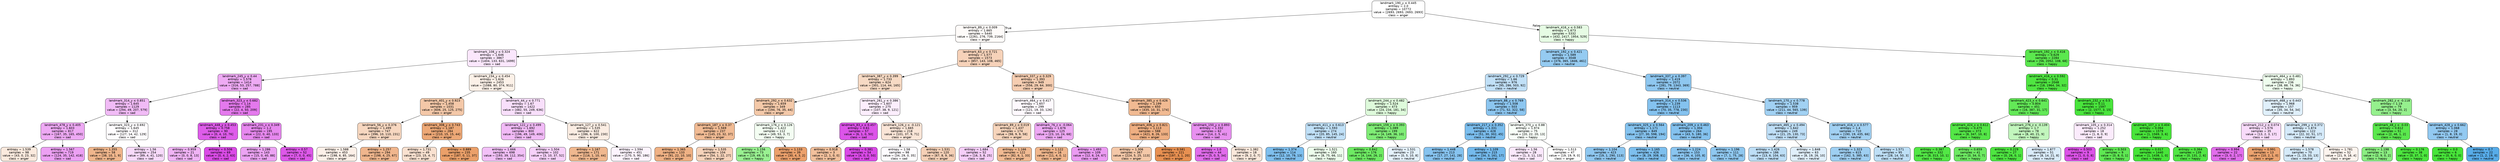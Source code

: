 digraph Tree {
node [shape=box, style="filled, rounded", color="black", fontname="helvetica"] ;
edge [fontname="helvetica"] ;
0 [label=<landmark_190_y &le; 0.445<br/>entropy = 2.0<br/>samples = 10772<br/>value = [2693, 2693, 2693, 2693]<br/>class = anger>, fillcolor="#ffffff"] ;
1 [label=<landmark_89_z &le; 0.009<br/>entropy = 1.665<br/>samples = 5440<br/>value = [2261, 276, 739, 2164]<br/>class = anger>, fillcolor="#fefbf9"] ;
0 -> 1 [labeldistance=2.5, labelangle=45, headlabel="True"] ;
2 [label=<landmark_108_y &le; 0.324<br/>entropy = 1.646<br/>samples = 3867<br/>value = [1404, 133, 631, 1699]<br/>class = sad>, fillcolor="#fae7fc"] ;
1 -> 2 ;
3 [label=<landmark_245_y &le; 0.44<br/>entropy = 1.578<br/>samples = 1414<br/>value = [316, 53, 257, 788]<br/>class = sad>, fillcolor="#eeaaf4"] ;
2 -> 3 ;
4 [label=<landmark_314_y &le; 0.851<br/>entropy = 1.645<br/>samples = 1129<br/>value = [294, 49, 207, 579]<br/>class = sad>, fillcolor="#f1bbf6"] ;
3 -> 4 ;
5 [label=<landmark_478_y &le; 0.405<br/>entropy = 1.603<br/>samples = 817<br/>value = [167, 35, 165, 450]<br/>class = sad>, fillcolor="#eea9f4"] ;
4 -> 5 ;
6 [label=<entropy = 1.539<br/>samples = 98<br/>value = [43, 0, 23, 32]<br/>class = anger>, fillcolor="#fbeade"] ;
5 -> 6 ;
7 [label=<entropy = 1.567<br/>samples = 719<br/>value = [124, 35, 142, 418]<br/>class = sad>, fillcolor="#eca0f3"] ;
5 -> 7 ;
8 [label=<landmark_323_y &le; 0.692<br/>entropy = 1.645<br/>samples = 312<br/>value = [127, 14, 42, 129]<br/>class = sad>, fillcolor="#fffdff"] ;
4 -> 8 ;
9 [label=<entropy = 1.355<br/>samples = 58<br/>value = [38, 10, 1, 9]<br/>class = anger>, fillcolor="#f0b68c"] ;
8 -> 9 ;
10 [label=<entropy = 1.56<br/>samples = 254<br/>value = [89, 4, 41, 120]<br/>class = sad>, fillcolor="#f7dafa"] ;
8 -> 10 ;
11 [label=<landmark_323_y &le; 0.682<br/>entropy = 1.14<br/>samples = 285<br/>value = [22, 4, 50, 209]<br/>class = sad>, fillcolor="#e479ed"] ;
3 -> 11 ;
12 [label=<landmark_448_y &le; 0.453<br/>entropy = 0.758<br/>samples = 90<br/>value = [0, 4, 10, 76]<br/>class = sad>, fillcolor="#de5cea"] ;
11 -> 12 ;
13 [label=<entropy = 0.959<br/>samples = 21<br/>value = [0, 0, 8, 13]<br/>class = sad>, fillcolor="#f0b3f5"] ;
12 -> 13 ;
14 [label=<entropy = 0.506<br/>samples = 69<br/>value = [0, 4, 2, 63]<br/>class = sad>, fillcolor="#db4be7"] ;
12 -> 14 ;
15 [label=<landmark_231_x &le; 0.349<br/>entropy = 1.2<br/>samples = 195<br/>value = [22, 0, 40, 133]<br/>class = sad>, fillcolor="#e788ef"] ;
11 -> 15 ;
16 [label=<entropy = 1.286<br/>samples = 143<br/>value = [15, 0, 40, 88]<br/>class = sad>, fillcolor="#eca3f3"] ;
15 -> 16 ;
17 [label=<entropy = 0.57<br/>samples = 52<br/>value = [7, 0, 0, 45]<br/>class = sad>, fillcolor="#dd58e9"] ;
15 -> 17 ;
18 [label=<landmark_234_y &le; 0.454<br/>entropy = 1.626<br/>samples = 2453<br/>value = [1088, 80, 374, 911]<br/>class = anger>, fillcolor="#fcf1e8"] ;
2 -> 18 ;
19 [label=<landmark_401_y &le; 0.923<br/>entropy = 1.458<br/>samples = 1031<br/>value = [606, 25, 125, 275]<br/>class = anger>, fillcolor="#f4c8a8"] ;
18 -> 19 ;
20 [label=<landmark_56_y &le; 0.376<br/>entropy = 1.499<br/>samples = 747<br/>value = [396, 10, 110, 231]<br/>class = anger>, fillcolor="#f7d7c0"] ;
19 -> 20 ;
21 [label=<entropy = 1.588<br/>samples = 453<br/>value = [198, 6, 85, 164]<br/>class = anger>, fillcolor="#fcf0e8"] ;
20 -> 21 ;
22 [label=<entropy = 1.257<br/>samples = 294<br/>value = [198, 4, 25, 67]<br/>class = anger>, fillcolor="#f0b68d"] ;
20 -> 22 ;
23 [label=<landmark_308_y &le; 0.743<br/>entropy = 1.187<br/>samples = 284<br/>value = [210, 15, 15, 44]<br/>class = anger>, fillcolor="#eda876"] ;
19 -> 23 ;
24 [label=<entropy = 1.731<br/>samples = 49<br/>value = [23, 15, 4, 7]<br/>class = anger>, fillcolor="#f9e1d0"] ;
23 -> 24 ;
25 [label=<entropy = 0.889<br/>samples = 235<br/>value = [187, 0, 11, 37]<br/>class = anger>, fillcolor="#eba069"] ;
23 -> 25 ;
26 [label=<landmark_44_y &le; 0.771<br/>entropy = 1.67<br/>samples = 1422<br/>value = [482, 55, 249, 636]<br/>class = sad>, fillcolor="#f8dffb"] ;
18 -> 26 ;
27 [label=<landmark_122_y &le; 0.499<br/>entropy = 1.692<br/>samples = 800<br/>value = [196, 49, 149, 406]<br/>class = sad>, fillcolor="#f1baf6"] ;
26 -> 27 ;
28 [label=<entropy = 1.666<br/>samples = 698<br/>value = [193, 39, 112, 354]<br/>class = sad>, fillcolor="#f2c0f7"] ;
27 -> 28 ;
29 [label=<entropy = 1.504<br/>samples = 102<br/>value = [3, 10, 37, 52]<br/>class = sad>, fillcolor="#f6d1f9"] ;
27 -> 29 ;
30 [label=<landmark_127_y &le; 0.541<br/>entropy = 1.535<br/>samples = 622<br/>value = [286, 6, 100, 230]<br/>class = anger>, fillcolor="#fbede3"] ;
26 -> 30 ;
31 [label=<entropy = 1.167<br/>samples = 171<br/>value = [116, 1, 10, 44]<br/>class = anger>, fillcolor="#f0b88f"] ;
30 -> 31 ;
32 [label=<entropy = 1.594<br/>samples = 451<br/>value = [170, 5, 90, 186]<br/>class = sad>, fillcolor="#fdf4fe"] ;
30 -> 32 ;
33 [label=<landmark_63_y &le; 0.721<br/>entropy = 1.577<br/>samples = 1573<br/>value = [857, 143, 108, 465]<br/>class = anger>, fillcolor="#f6d2b9"] ;
1 -> 33 ;
34 [label=<landmark_387_y &le; 0.399<br/>entropy = 1.733<br/>samples = 624<br/>value = [301, 114, 44, 165]<br/>class = anger>, fillcolor="#f7dac4"] ;
33 -> 34 ;
35 [label=<landmark_292_x &le; 0.632<br/>entropy = 1.659<br/>samples = 349<br/>value = [194, 76, 35, 44]<br/>class = anger>, fillcolor="#f4c9a9"] ;
34 -> 35 ;
36 [label=<landmark_187_x &le; 0.37<br/>entropy = 1.569<br/>samples = 237<br/>value = [145, 23, 32, 37]<br/>class = anger>, fillcolor="#f1bb94"] ;
35 -> 36 ;
37 [label=<entropy = 1.365<br/>samples = 133<br/>value = [91, 22, 10, 10]<br/>class = anger>, fillcolor="#efb184"] ;
36 -> 37 ;
38 [label=<entropy = 1.535<br/>samples = 104<br/>value = [54, 1, 22, 27]<br/>class = anger>, fillcolor="#f6d3ba"] ;
36 -> 38 ;
39 [label=<landmark_176_z &le; 0.126<br/>entropy = 1.422<br/>samples = 112<br/>value = [49, 53, 3, 7]<br/>class = happy>, fillcolor="#f3fdf2"] ;
35 -> 39 ;
40 [label=<entropy = 1.156<br/>samples = 73<br/>value = [19, 49, 0, 5]<br/>class = happy>, fillcolor="#99f191"] ;
39 -> 40 ;
41 [label=<entropy = 1.133<br/>samples = 39<br/>value = [30, 4, 3, 2]<br/>class = anger>, fillcolor="#eca16c"] ;
39 -> 41 ;
42 [label=<landmark_261_y &le; 0.386<br/>entropy = 1.607<br/>samples = 275<br/>value = [107, 38, 9, 121]<br/>class = sad>, fillcolor="#fceefd"] ;
34 -> 42 ;
43 [label=<landmark_83_x &le; 0.457<br/>entropy = 0.61<br/>samples = 57<br/>value = [6, 1, 0, 50]<br/>class = sad>, fillcolor="#dc54e9"] ;
42 -> 43 ;
44 [label=<entropy = 0.918<br/>samples = 3<br/>value = [2, 1, 0, 0]<br/>class = anger>, fillcolor="#f2c09c"] ;
43 -> 44 ;
45 [label=<entropy = 0.381<br/>samples = 54<br/>value = [4, 0, 0, 50]<br/>class = sad>, fillcolor="#da49e7"] ;
43 -> 45 ;
46 [label=<landmark_126_z &le; -0.121<br/>entropy = 1.665<br/>samples = 218<br/>value = [101, 37, 9, 71]<br/>class = anger>, fillcolor="#fae5d7"] ;
42 -> 46 ;
47 [label=<entropy = 1.58<br/>samples = 98<br/>value = [34, 29, 0, 35]<br/>class = sad>, fillcolor="#fefcff"] ;
46 -> 47 ;
48 [label=<entropy = 1.531<br/>samples = 120<br/>value = [67, 8, 9, 36]<br/>class = anger>, fillcolor="#f5d0b6"] ;
46 -> 48 ;
49 [label=<landmark_337_y &le; 0.329<br/>entropy = 1.393<br/>samples = 949<br/>value = [556, 29, 64, 300]<br/>class = anger>, fillcolor="#f5cdb1"] ;
33 -> 49 ;
50 [label=<landmark_464_y &le; 0.417<br/>entropy = 1.657<br/>samples = 299<br/>value = [121, 19, 33, 126]<br/>class = sad>, fillcolor="#fef9fe"] ;
49 -> 50 ;
51 [label=<landmark_89_z &le; 0.019<br/>entropy = 1.437<br/>samples = 174<br/>value = [98, 9, 9, 58]<br/>class = anger>, fillcolor="#f6d4bb"] ;
50 -> 51 ;
52 [label=<entropy = 1.684<br/>samples = 52<br/>value = [16, 3, 8, 25]<br/>class = sad>, fillcolor="#f5cef8"] ;
51 -> 52 ;
53 [label=<entropy = 1.166<br/>samples = 122<br/>value = [82, 6, 1, 33]<br/>class = anger>, fillcolor="#f1ba92"] ;
51 -> 53 ;
54 [label=<landmark_76_z &le; -0.064<br/>entropy = 1.676<br/>samples = 125<br/>value = [23, 10, 24, 68]<br/>class = sad>, fillcolor="#eea9f4"] ;
50 -> 54 ;
55 [label=<entropy = 1.122<br/>samples = 16<br/>value = [11, 4, 0, 1]<br/>class = anger>, fillcolor="#f0b68c"] ;
54 -> 55 ;
56 [label=<entropy = 1.493<br/>samples = 109<br/>value = [12, 6, 24, 67]<br/>class = sad>, fillcolor="#eb9bf2"] ;
54 -> 56 ;
57 [label=<landmark_385_y &le; 0.426<br/>entropy = 1.199<br/>samples = 650<br/>value = [435, 10, 31, 174]<br/>class = anger>, fillcolor="#f1ba92"] ;
49 -> 57 ;
58 [label=<landmark_406_y &le; 0.821<br/>entropy = 1.113<br/>samples = 588<br/>value = [421, 8, 26, 133]<br/>class = anger>, fillcolor="#efaf82"] ;
57 -> 58 ;
59 [label=<entropy = 1.306<br/>samples = 367<br/>value = [224, 5, 25, 113]<br/>class = anger>, fillcolor="#f4c8a8"] ;
58 -> 59 ;
60 [label=<entropy = 0.581<br/>samples = 221<br/>value = [197, 3, 1, 20]<br/>class = anger>, fillcolor="#e89051"] ;
58 -> 60 ;
61 [label=<landmark_150_y &le; 0.893<br/>entropy = 1.332<br/>samples = 62<br/>value = [14, 2, 5, 41]<br/>class = sad>, fillcolor="#e890f0"] ;
57 -> 61 ;
62 [label=<entropy = 1.0<br/>samples = 44<br/>value = [5, 0, 5, 34]<br/>class = sad>, fillcolor="#e16cec"] ;
61 -> 62 ;
63 [label=<entropy = 1.382<br/>samples = 18<br/>value = [9, 2, 0, 7]<br/>class = anger>, fillcolor="#fae8db"] ;
61 -> 63 ;
64 [label=<landmark_416_x &le; 0.583<br/>entropy = 1.673<br/>samples = 5332<br/>value = [432, 2417, 1954, 529]<br/>class = happy>, fillcolor="#e6fbe4"] ;
0 -> 64 [labeldistance=2.5, labelangle=-45, headlabel="False"] ;
65 [label=<landmark_192_x &le; 0.421<br/>entropy = 1.589<br/>samples = 3048<br/>value = [376, 365, 1846, 461]<br/>class = neutral>, fillcolor="#95cbf1"] ;
64 -> 65 ;
66 [label=<landmark_292_y &le; 0.729<br/>entropy = 1.66<br/>samples = 976<br/>value = [95, 286, 503, 92]<br/>class = neutral>, fillcolor="#c1e0f7"] ;
65 -> 66 ;
67 [label=<landmark_244_y &le; 0.482<br/>entropy = 1.524<br/>samples = 473<br/>value = [24, 234, 181, 34]<br/>class = happy>, fillcolor="#defadb"] ;
66 -> 67 ;
68 [label=<landmark_411_x &le; 0.613<br/>entropy = 1.593<br/>samples = 274<br/>value = [20, 85, 145, 24]<br/>class = neutral>, fillcolor="#c0e0f7"] ;
67 -> 68 ;
69 [label=<entropy = 1.374<br/>samples = 114<br/>value = [12, 10, 79, 13]<br/>class = neutral>, fillcolor="#7ebfee"] ;
68 -> 69 ;
70 [label=<entropy = 1.521<br/>samples = 160<br/>value = [8, 75, 66, 11]<br/>class = happy>, fillcolor="#edfdec"] ;
68 -> 70 ;
71 [label=<landmark_159_x &le; 0.393<br/>entropy = 1.089<br/>samples = 199<br/>value = [4, 149, 36, 10]<br/>class = happy>, fillcolor="#7fed76"] ;
67 -> 71 ;
72 [label=<entropy = 0.842<br/>samples = 176<br/>value = [4, 144, 26, 2]<br/>class = happy>, fillcolor="#6eeb63"] ;
71 -> 72 ;
73 [label=<entropy = 1.531<br/>samples = 23<br/>value = [0, 5, 10, 8]<br/>class = neutral>, fillcolor="#e5f2fc"] ;
71 -> 73 ;
74 [label=<landmark_88_y &le; 0.769<br/>entropy = 1.508<br/>samples = 503<br/>value = [71, 52, 322, 58]<br/>class = neutral>, fillcolor="#8cc6f0"] ;
66 -> 74 ;
75 [label=<landmark_217_x &le; 0.352<br/>entropy = 1.331<br/>samples = 428<br/>value = [51, 30, 302, 45]<br/>class = neutral>, fillcolor="#7bbeee"] ;
74 -> 75 ;
76 [label=<entropy = 1.448<br/>samples = 213<br/>value = [17, 27, 141, 28]<br/>class = neutral>, fillcolor="#86c3ef"] ;
75 -> 76 ;
77 [label=<entropy = 1.109<br/>samples = 215<br/>value = [34, 3, 161, 17]<br/>class = neutral>, fillcolor="#74baed"] ;
75 -> 77 ;
78 [label=<landmark_370_y &le; 0.88<br/>entropy = 1.974<br/>samples = 75<br/>value = [20, 22, 20, 13]<br/>class = happy>, fillcolor="#f8fef8"] ;
74 -> 78 ;
79 [label=<entropy = 1.56<br/>samples = 28<br/>value = [1, 3, 11, 13]<br/>class = sad>, fillcolor="#fae8fc"] ;
78 -> 79 ;
80 [label=<entropy = 1.513<br/>samples = 47<br/>value = [19, 19, 9, 0]<br/>class = anger>, fillcolor="#ffffff"] ;
78 -> 80 ;
81 [label=<landmark_337_y &le; 0.397<br/>entropy = 1.419<br/>samples = 2072<br/>value = [281, 79, 1343, 369]<br/>class = neutral>, fillcolor="#8ec7f0"] ;
65 -> 81 ;
82 [label=<landmark_314_x &le; 0.536<br/>entropy = 1.239<br/>samples = 1113<br/>value = [70, 35, 778, 230]<br/>class = neutral>, fillcolor="#84c2ef"] ;
81 -> 82 ;
83 [label=<landmark_325_x &le; 0.564<br/>entropy = 1.171<br/>samples = 849<br/>value = [27, 30, 598, 194]<br/>class = neutral>, fillcolor="#85c3ef"] ;
82 -> 83 ;
84 [label=<entropy = 1.104<br/>samples = 423<br/>value = [19, 1, 290, 113]<br/>class = neutral>, fillcolor="#8ec7f0"] ;
83 -> 84 ;
85 [label=<entropy = 1.165<br/>samples = 426<br/>value = [8, 29, 308, 81]<br/>class = neutral>, fillcolor="#7dbfee"] ;
83 -> 85 ;
86 [label=<landmark_209_x &le; 0.463<br/>entropy = 1.304<br/>samples = 264<br/>value = [43, 5, 180, 36]<br/>class = neutral>, fillcolor="#84c2ef"] ;
82 -> 86 ;
87 [label=<entropy = 1.224<br/>samples = 153<br/>value = [36, 4, 105, 8]<br/>class = neutral>, fillcolor="#8ac5f0"] ;
86 -> 87 ;
88 [label=<entropy = 1.196<br/>samples = 111<br/>value = [7, 1, 75, 28]<br/>class = neutral>, fillcolor="#8fc8f0"] ;
86 -> 88 ;
89 [label=<landmark_170_y &le; 0.778<br/>entropy = 1.538<br/>samples = 959<br/>value = [211, 44, 565, 139]<br/>class = neutral>, fillcolor="#a1d1f3"] ;
81 -> 89 ;
90 [label=<landmark_465_y &le; 0.494<br/>entropy = 1.642<br/>samples = 249<br/>value = [21, 25, 130, 73]<br/>class = neutral>, fillcolor="#bfdff7"] ;
89 -> 90 ;
91 [label=<entropy = 1.426<br/>samples = 186<br/>value = [13, 6, 104, 63]<br/>class = neutral>, fillcolor="#bddef6"] ;
90 -> 91 ;
92 [label=<entropy = 1.848<br/>samples = 63<br/>value = [8, 19, 26, 10]<br/>class = neutral>, fillcolor="#e0effb"] ;
90 -> 92 ;
93 [label=<landmark_416_x &le; 0.577<br/>entropy = 1.4<br/>samples = 710<br/>value = [190, 19, 435, 66]<br/>class = neutral>, fillcolor="#a2d1f3"] ;
89 -> 93 ;
94 [label=<entropy = 1.323<br/>samples = 615<br/>value = [162, 5, 385, 63]<br/>class = neutral>, fillcolor="#9ecff2"] ;
93 -> 94 ;
95 [label=<entropy = 1.571<br/>samples = 95<br/>value = [28, 14, 50, 3]<br/>class = neutral>, fillcolor="#bedff6"] ;
93 -> 95 ;
96 [label=<landmark_192_x &le; 0.416<br/>entropy = 0.629<br/>samples = 2284<br/>value = [56, 2052, 108, 68]<br/>class = happy>, fillcolor="#5be84e"] ;
64 -> 96 ;
97 [label=<landmark_416_x &le; 0.592<br/>entropy = 0.31<br/>samples = 2048<br/>value = [18, 1964, 34, 32]<br/>class = happy>, fillcolor="#4fe641"] ;
96 -> 97 ;
98 [label=<landmark_423_x &le; 0.641<br/>entropy = 0.804<br/>samples = 451<br/>value = [16, 387, 31, 17]<br/>class = happy>, fillcolor="#63e957"] ;
97 -> 98 ;
99 [label=<landmark_424_x &le; 0.612<br/>entropy = 0.475<br/>samples = 373<br/>value = [8, 347, 10, 8]<br/>class = happy>, fillcolor="#54e747"] ;
98 -> 99 ;
100 [label=<entropy = 0.387<br/>samples = 332<br/>value = [8, 313, 10, 1]<br/>class = happy>, fillcolor="#52e745"] ;
99 -> 100 ;
101 [label=<entropy = 0.659<br/>samples = 41<br/>value = [0, 34, 0, 7]<br/>class = happy>, fillcolor="#6dea62"] ;
99 -> 101 ;
102 [label=<landmark_276_z &le; -0.139<br/>entropy = 1.7<br/>samples = 78<br/>value = [8, 40, 21, 9]<br/>class = happy>, fillcolor="#c2f6bd"] ;
98 -> 102 ;
103 [label=<entropy = 0.229<br/>samples = 27<br/>value = [0, 26, 0, 1]<br/>class = happy>, fillcolor="#4ee641"] ;
102 -> 103 ;
104 [label=<entropy = 1.877<br/>samples = 51<br/>value = [8, 14, 21, 8]<br/>class = neutral>, fillcolor="#daecfa"] ;
102 -> 104 ;
105 [label=<landmark_232_y &le; 0.5<br/>entropy = 0.11<br/>samples = 1597<br/>value = [2, 1577, 3, 15]<br/>class = happy>, fillcolor="#49e53c"] ;
97 -> 105 ;
106 [label=<landmark_105_x &le; 0.314<br/>entropy = 1.252<br/>samples = 18<br/>value = [1, 8, 0, 9]<br/>class = sad>, fillcolor="#fbebfc"] ;
105 -> 106 ;
107 [label=<entropy = 0.503<br/>samples = 9<br/>value = [1, 0, 0, 8]<br/>class = sad>, fillcolor="#dc52e8"] ;
106 -> 107 ;
108 [label=<entropy = 0.503<br/>samples = 9<br/>value = [0, 8, 0, 1]<br/>class = happy>, fillcolor="#5ee852"] ;
106 -> 108 ;
109 [label=<landmark_107_x &le; 0.404<br/>entropy = 0.064<br/>samples = 1579<br/>value = [1, 1569, 3, 6]<br/>class = happy>, fillcolor="#48e53a"] ;
105 -> 109 ;
110 [label=<entropy = 0.017<br/>samples = 1440<br/>value = [1, 1438, 1, 0]<br/>class = happy>, fillcolor="#47e539"] ;
109 -> 110 ;
111 [label=<entropy = 0.364<br/>samples = 139<br/>value = [0, 131, 2, 6]<br/>class = happy>, fillcolor="#52e745"] ;
109 -> 111 ;
112 [label=<landmark_464_y &le; 0.481<br/>entropy = 1.893<br/>samples = 236<br/>value = [38, 88, 74, 36]<br/>class = happy>, fillcolor="#effdee"] ;
96 -> 112 ;
113 [label=<landmark_468_y &le; 0.443<br/>entropy = 1.968<br/>samples = 157<br/>value = [35, 34, 54, 34]<br/>class = neutral>, fillcolor="#e0f0fb"] ;
112 -> 113 ;
114 [label=<landmark_212_z &le; 0.074<br/>entropy = 1.576<br/>samples = 35<br/>value = [13, 2, 3, 17]<br/>class = sad>, fillcolor="#f8dbfa"] ;
113 -> 114 ;
115 [label=<entropy = 0.994<br/>samples = 22<br/>value = [3, 0, 2, 17]<br/>class = sad>, fillcolor="#e26dec"] ;
114 -> 115 ;
116 [label=<entropy = 0.991<br/>samples = 13<br/>value = [10, 2, 1, 0]<br/>class = anger>, fillcolor="#eca36f"] ;
114 -> 116 ;
117 [label=<landmark_299_y &le; 0.372<br/>entropy = 1.874<br/>samples = 122<br/>value = [22, 32, 51, 17]<br/>class = neutral>, fillcolor="#d5eafa"] ;
113 -> 117 ;
118 [label=<entropy = 1.578<br/>samples = 70<br/>value = [1, 23, 33, 13]<br/>class = neutral>, fillcolor="#d5eaf9"] ;
117 -> 118 ;
119 [label=<entropy = 1.781<br/>samples = 52<br/>value = [21, 9, 18, 4]<br/>class = anger>, fillcolor="#fdf4ee"] ;
117 -> 119 ;
120 [label=<landmark_282_z &le; -0.118<br/>entropy = 1.19<br/>samples = 79<br/>value = [3, 54, 20, 2]<br/>class = happy>, fillcolor="#95f08d"] ;
112 -> 120 ;
121 [label=<landmark_48_z &le; -0.03<br/>entropy = 0.612<br/>samples = 51<br/>value = [2, 46, 1, 2]<br/>class = happy>, fillcolor="#5ae84d"] ;
120 -> 121 ;
122 [label=<entropy = 1.198<br/>samples = 13<br/>value = [2, 9, 0, 2]<br/>class = happy>, fillcolor="#8aee81"] ;
121 -> 122 ;
123 [label=<entropy = 0.176<br/>samples = 38<br/>value = [0, 37, 1, 0]<br/>class = happy>, fillcolor="#4ce63e"] ;
121 -> 123 ;
124 [label=<landmark_428_y &le; 0.662<br/>entropy = 1.068<br/>samples = 28<br/>value = [1, 8, 19, 0]<br/>class = neutral>, fillcolor="#92c9f1"] ;
120 -> 124 ;
125 [label=<entropy = 0.0<br/>samples = 6<br/>value = [0, 6, 0, 0]<br/>class = happy>, fillcolor="#47e539"] ;
124 -> 125 ;
126 [label=<entropy = 0.7<br/>samples = 22<br/>value = [1, 2, 19, 0]<br/>class = neutral>, fillcolor="#57ace9"] ;
124 -> 126 ;
}